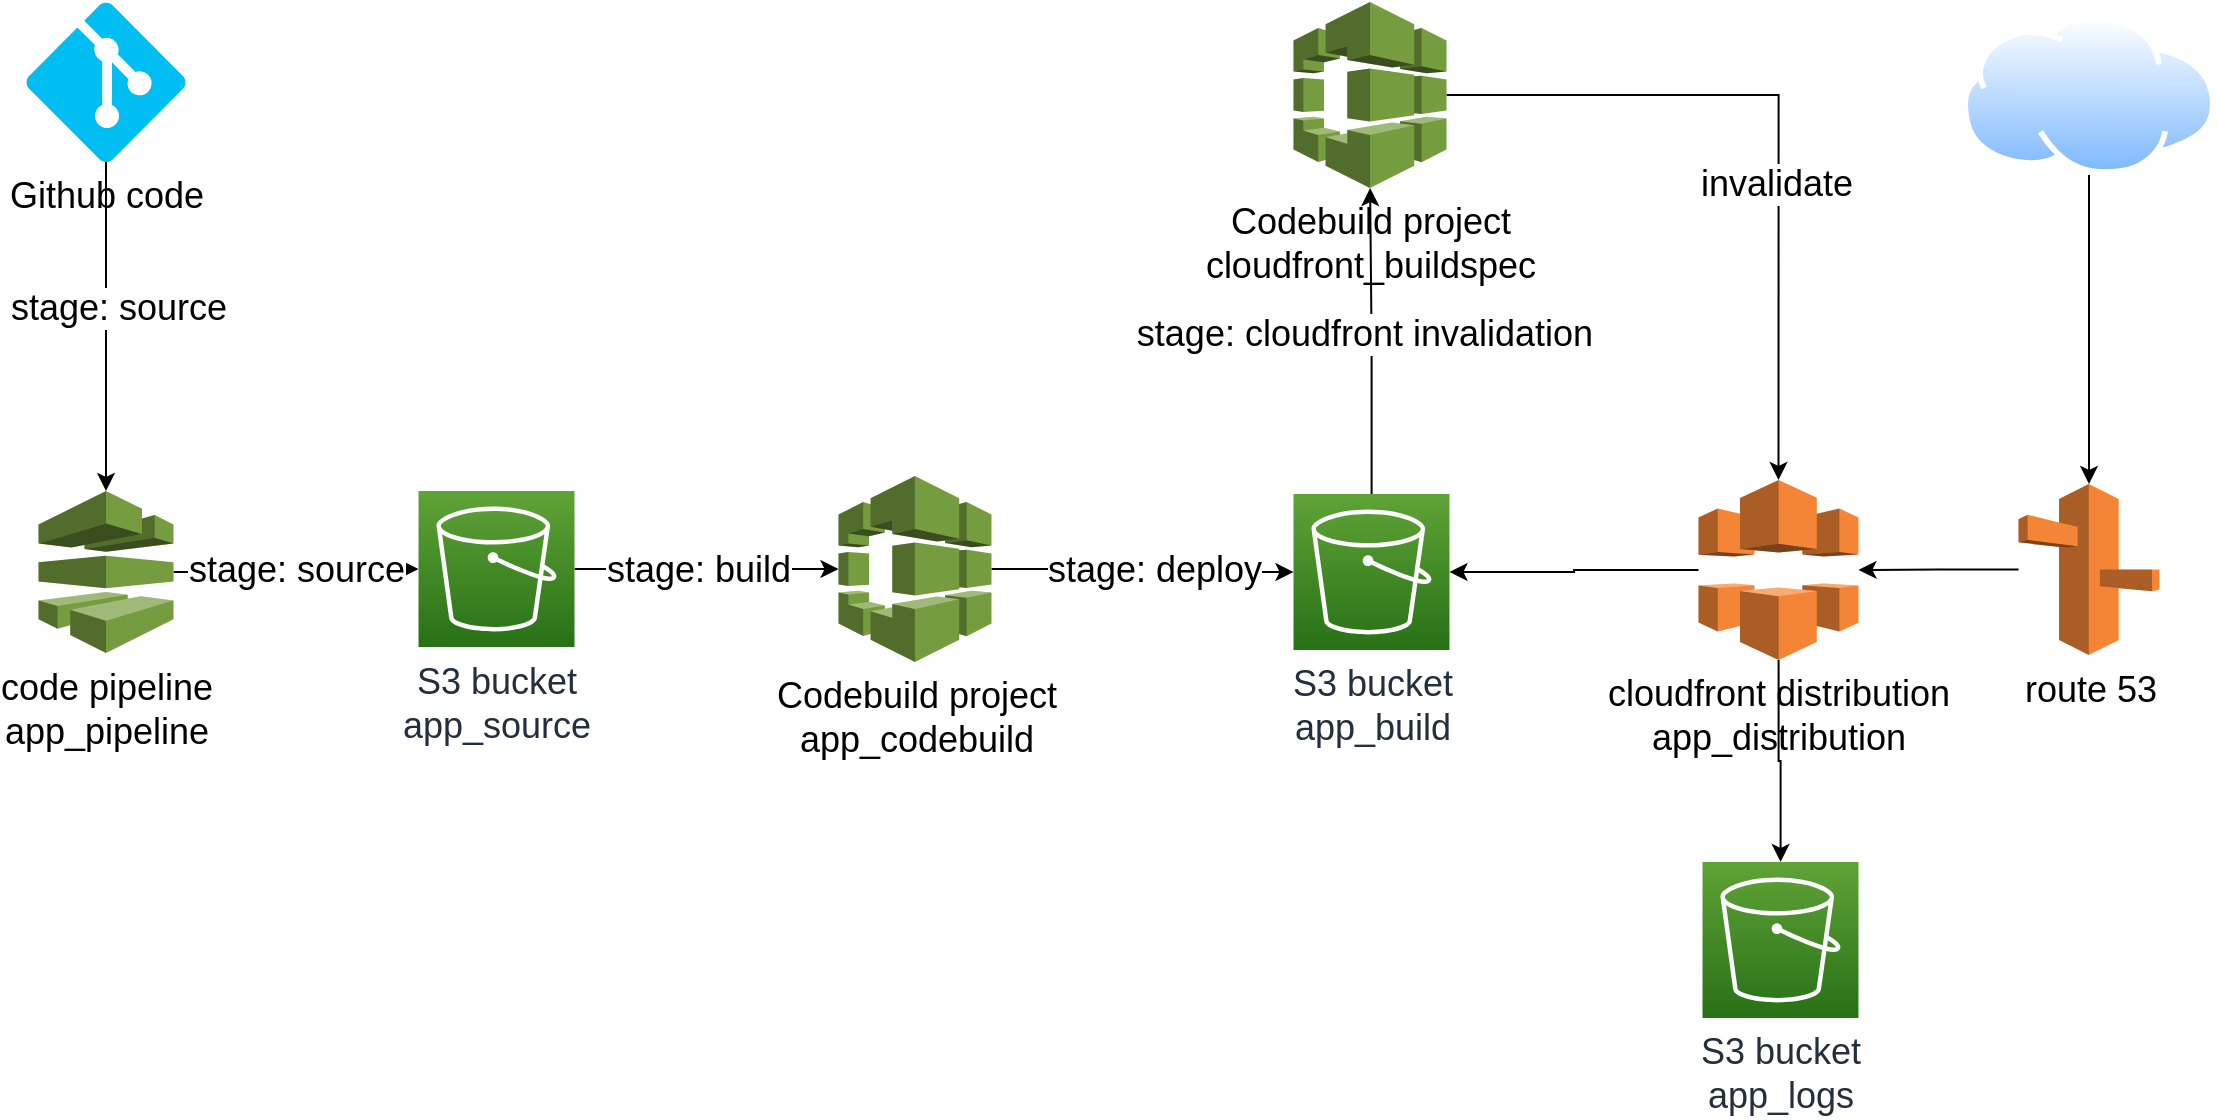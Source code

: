 <mxfile version="14.4.9" type="device"><diagram id="Ht1M8jgEwFfnCIfOTk4-" name="Page-1"><mxGraphModel dx="1483" dy="829" grid="1" gridSize="10" guides="1" tooltips="1" connect="1" arrows="1" fold="1" page="1" pageScale="1" pageWidth="1169" pageHeight="827" math="0" shadow="0"><root><mxCell id="0"/><mxCell id="1" parent="0"/><mxCell id="UEzPUAAOIrF-is8g5C7q-116" value="&lt;span style=&quot;font-size: 18px&quot;&gt;S3 bucket&lt;/span&gt;&lt;br&gt;&lt;span style=&quot;font-size: 18px&quot;&gt;app_build&lt;/span&gt;" style="outlineConnect=0;fontColor=#232F3E;gradientColor=#60A337;gradientDirection=north;fillColor=#277116;strokeColor=#ffffff;dashed=0;verticalLabelPosition=bottom;verticalAlign=top;align=center;html=1;fontSize=12;fontStyle=0;aspect=fixed;shape=mxgraph.aws4.resourceIcon;resIcon=mxgraph.aws4.s3;labelBackgroundColor=#ffffff;" parent="1" vertex="1"><mxGeometry x="684.75" y="406" width="78" height="78" as="geometry"/></mxCell><mxCell id="LY0wHYKNpBncB9ca9_Fw-26" style="edgeStyle=orthogonalEdgeStyle;rounded=0;orthogonalLoop=1;jettySize=auto;html=1;exitX=1;exitY=0.5;exitDx=0;exitDy=0;exitPerimeter=0;" edge="1" parent="1" source="usOVSDFBhT3vi-BvECD4-9" target="UEzPUAAOIrF-is8g5C7q-116"><mxGeometry relative="1" as="geometry"><mxPoint x="97.25" y="731.5" as="targetPoint"/></mxGeometry></mxCell><mxCell id="LY0wHYKNpBncB9ca9_Fw-27" value="&lt;font style=&quot;font-size: 18px&quot;&gt;stage: deploy&lt;/font&gt;" style="edgeLabel;html=1;align=center;verticalAlign=middle;resizable=0;points=[];" vertex="1" connectable="0" parent="LY0wHYKNpBncB9ca9_Fw-26"><mxGeometry x="-0.234" y="-3" relative="1" as="geometry"><mxPoint x="22.67" y="-3" as="offset"/></mxGeometry></mxCell><mxCell id="LY0wHYKNpBncB9ca9_Fw-28" style="edgeStyle=orthogonalEdgeStyle;rounded=0;orthogonalLoop=1;jettySize=auto;html=1;" edge="1" parent="1" source="UEzPUAAOIrF-is8g5C7q-116" target="LY0wHYKNpBncB9ca9_Fw-1"><mxGeometry relative="1" as="geometry"/></mxCell><mxCell id="LY0wHYKNpBncB9ca9_Fw-29" value="&lt;font style=&quot;font-size: 18px&quot;&gt;stage: cloudfront invalidation&lt;/font&gt;" style="edgeLabel;html=1;align=center;verticalAlign=middle;resizable=0;points=[];" vertex="1" connectable="0" parent="LY0wHYKNpBncB9ca9_Fw-28"><mxGeometry x="0.061" y="3" relative="1" as="geometry"><mxPoint as="offset"/></mxGeometry></mxCell><mxCell id="LY0wHYKNpBncB9ca9_Fw-31" value="&lt;font style=&quot;font-size: 18px&quot;&gt;stage: source&lt;/font&gt;" style="edgeStyle=orthogonalEdgeStyle;rounded=0;orthogonalLoop=1;jettySize=auto;html=1;" edge="1" parent="1" source="usOVSDFBhT3vi-BvECD4-3" target="LY0wHYKNpBncB9ca9_Fw-4"><mxGeometry x="0.012" relative="1" as="geometry"><mxPoint as="offset"/></mxGeometry></mxCell><mxCell id="usOVSDFBhT3vi-BvECD4-3" value="&lt;font&gt;&lt;span style=&quot;font-size: 18px&quot;&gt;code pipeline&lt;/span&gt;&lt;br&gt;&lt;span style=&quot;font-size: 18px&quot;&gt;app_pipeline&lt;/span&gt;&lt;br&gt;&lt;/font&gt;" style="outlineConnect=0;dashed=0;verticalLabelPosition=bottom;verticalAlign=top;align=center;html=1;shape=mxgraph.aws3.codepipeline;fillColor=#759C3E;gradientColor=none;" parent="1" vertex="1"><mxGeometry x="57.25" y="404.5" width="67.5" height="81" as="geometry"/></mxCell><mxCell id="LY0wHYKNpBncB9ca9_Fw-37" style="edgeStyle=orthogonalEdgeStyle;rounded=0;orthogonalLoop=1;jettySize=auto;html=1;entryX=1;entryY=0.5;entryDx=0;entryDy=0;entryPerimeter=0;" edge="1" parent="1" source="usOVSDFBhT3vi-BvECD4-4" target="usOVSDFBhT3vi-BvECD4-5"><mxGeometry relative="1" as="geometry"/></mxCell><mxCell id="usOVSDFBhT3vi-BvECD4-4" value="&lt;font style=&quot;font-size: 18px&quot;&gt;route 53&lt;/font&gt;" style="outlineConnect=0;dashed=0;verticalLabelPosition=bottom;verticalAlign=top;align=center;html=1;shape=mxgraph.aws3.route_53;fillColor=#F58536;gradientColor=none;" parent="1" vertex="1"><mxGeometry x="1047.25" y="401" width="70.5" height="85.5" as="geometry"/></mxCell><mxCell id="LY0wHYKNpBncB9ca9_Fw-35" style="edgeStyle=orthogonalEdgeStyle;rounded=0;orthogonalLoop=1;jettySize=auto;html=1;" edge="1" parent="1" source="usOVSDFBhT3vi-BvECD4-5" target="UEzPUAAOIrF-is8g5C7q-116"><mxGeometry relative="1" as="geometry"/></mxCell><mxCell id="LY0wHYKNpBncB9ca9_Fw-36" style="edgeStyle=orthogonalEdgeStyle;rounded=0;orthogonalLoop=1;jettySize=auto;html=1;" edge="1" parent="1" source="usOVSDFBhT3vi-BvECD4-5" target="LY0wHYKNpBncB9ca9_Fw-3"><mxGeometry relative="1" as="geometry"/></mxCell><mxCell id="usOVSDFBhT3vi-BvECD4-5" value="&lt;font&gt;&lt;span style=&quot;font-size: 18px&quot;&gt;cloudfront distribution&lt;/span&gt;&lt;br&gt;&lt;span style=&quot;font-size: 18px&quot;&gt;app_distribution&lt;/span&gt;&lt;br&gt;&lt;/font&gt;" style="outlineConnect=0;dashed=0;verticalLabelPosition=bottom;verticalAlign=top;align=center;html=1;shape=mxgraph.aws3.cloudfront;fillColor=#F58536;gradientColor=none;" parent="1" vertex="1"><mxGeometry x="887.25" y="399" width="80" height="90" as="geometry"/></mxCell><mxCell id="LY0wHYKNpBncB9ca9_Fw-16" style="edgeStyle=orthogonalEdgeStyle;rounded=0;orthogonalLoop=1;jettySize=auto;html=1;entryX=0.5;entryY=0;entryDx=0;entryDy=0;entryPerimeter=0;" edge="1" parent="1" source="usOVSDFBhT3vi-BvECD4-6" target="usOVSDFBhT3vi-BvECD4-3"><mxGeometry relative="1" as="geometry"/></mxCell><mxCell id="LY0wHYKNpBncB9ca9_Fw-17" value="&lt;font style=&quot;font-size: 18px&quot;&gt;stage: source&lt;/font&gt;" style="edgeLabel;html=1;align=center;verticalAlign=middle;resizable=0;points=[];" vertex="1" connectable="0" parent="LY0wHYKNpBncB9ca9_Fw-16"><mxGeometry x="-0.11" y="6" relative="1" as="geometry"><mxPoint as="offset"/></mxGeometry></mxCell><mxCell id="usOVSDFBhT3vi-BvECD4-6" value="&lt;font style=&quot;font-size: 18px&quot;&gt;Github code&lt;/font&gt;" style="verticalLabelPosition=bottom;html=1;verticalAlign=top;align=center;strokeColor=none;fillColor=#00BEF2;shape=mxgraph.azure.git_repository;" parent="1" vertex="1"><mxGeometry x="51" y="160" width="80" height="80" as="geometry"/></mxCell><mxCell id="usOVSDFBhT3vi-BvECD4-9" value="&lt;font&gt;&lt;span style=&quot;font-size: 18px&quot;&gt;Codebuild project&lt;/span&gt;&lt;br&gt;&lt;span style=&quot;font-size: 18px&quot;&gt;app_codebuild&lt;/span&gt;&lt;br&gt;&lt;/font&gt;" style="outlineConnect=0;dashed=0;verticalLabelPosition=bottom;verticalAlign=top;align=center;html=1;shape=mxgraph.aws3.codebuild;fillColor=#759C3E;gradientColor=none;" parent="1" vertex="1"><mxGeometry x="457.25" y="397" width="76.5" height="93" as="geometry"/></mxCell><mxCell id="LY0wHYKNpBncB9ca9_Fw-34" style="edgeStyle=orthogonalEdgeStyle;rounded=0;orthogonalLoop=1;jettySize=auto;html=1;entryX=0.5;entryY=0;entryDx=0;entryDy=0;entryPerimeter=0;" edge="1" parent="1" source="LY0wHYKNpBncB9ca9_Fw-1" target="usOVSDFBhT3vi-BvECD4-5"><mxGeometry relative="1" as="geometry"/></mxCell><mxCell id="LY0wHYKNpBncB9ca9_Fw-38" value="&lt;font style=&quot;font-size: 18px&quot;&gt;invalidate&lt;/font&gt;" style="edgeLabel;html=1;align=center;verticalAlign=middle;resizable=0;points=[];" vertex="1" connectable="0" parent="LY0wHYKNpBncB9ca9_Fw-34"><mxGeometry x="0.025" y="-2" relative="1" as="geometry"><mxPoint y="26.33" as="offset"/></mxGeometry></mxCell><mxCell id="LY0wHYKNpBncB9ca9_Fw-1" value="&lt;font&gt;&lt;span style=&quot;font-size: 18px&quot;&gt;Codebuild project&lt;/span&gt;&lt;br&gt;&lt;span style=&quot;font-size: 18px&quot;&gt;cloudfront_buildspec&lt;/span&gt;&lt;br&gt;&lt;/font&gt;" style="outlineConnect=0;dashed=0;verticalLabelPosition=bottom;verticalAlign=top;align=center;html=1;shape=mxgraph.aws3.codebuild;fillColor=#759C3E;gradientColor=none;" vertex="1" parent="1"><mxGeometry x="684.75" y="160" width="76.5" height="93" as="geometry"/></mxCell><mxCell id="LY0wHYKNpBncB9ca9_Fw-3" value="&lt;span style=&quot;font-size: 18px&quot;&gt;S3 bucket&lt;/span&gt;&lt;br&gt;&lt;span style=&quot;font-size: 18px&quot;&gt;app_logs&lt;/span&gt;" style="outlineConnect=0;fontColor=#232F3E;gradientColor=#60A337;gradientDirection=north;fillColor=#277116;strokeColor=#ffffff;dashed=0;verticalLabelPosition=bottom;verticalAlign=top;align=center;html=1;fontSize=12;fontStyle=0;aspect=fixed;shape=mxgraph.aws4.resourceIcon;resIcon=mxgraph.aws4.s3;labelBackgroundColor=#ffffff;" vertex="1" parent="1"><mxGeometry x="889.25" y="590" width="78" height="78" as="geometry"/></mxCell><mxCell id="LY0wHYKNpBncB9ca9_Fw-10" value="&lt;font style=&quot;font-size: 18px&quot;&gt;stage: build&lt;/font&gt;" style="edgeStyle=orthogonalEdgeStyle;rounded=0;orthogonalLoop=1;jettySize=auto;html=1;" edge="1" parent="1" source="LY0wHYKNpBncB9ca9_Fw-4" target="usOVSDFBhT3vi-BvECD4-9"><mxGeometry x="-0.06" relative="1" as="geometry"><Array as="points"><mxPoint x="387.25" y="444"/><mxPoint x="387.25" y="444"/></Array><mxPoint as="offset"/></mxGeometry></mxCell><mxCell id="LY0wHYKNpBncB9ca9_Fw-4" value="&lt;span style=&quot;font-size: 18px&quot;&gt;S3 bucket&lt;/span&gt;&lt;br&gt;&lt;span style=&quot;font-size: 18px&quot;&gt;app_source&lt;/span&gt;" style="outlineConnect=0;fontColor=#232F3E;gradientColor=#60A337;gradientDirection=north;fillColor=#277116;strokeColor=#ffffff;dashed=0;verticalLabelPosition=bottom;verticalAlign=top;align=center;html=1;fontSize=12;fontStyle=0;aspect=fixed;shape=mxgraph.aws4.resourceIcon;resIcon=mxgraph.aws4.s3;labelBackgroundColor=#ffffff;" vertex="1" parent="1"><mxGeometry x="247.25" y="404.5" width="78" height="78" as="geometry"/></mxCell><mxCell id="LY0wHYKNpBncB9ca9_Fw-40" style="edgeStyle=orthogonalEdgeStyle;rounded=0;orthogonalLoop=1;jettySize=auto;html=1;entryX=0.5;entryY=0;entryDx=0;entryDy=0;entryPerimeter=0;" edge="1" parent="1" source="LY0wHYKNpBncB9ca9_Fw-39" target="usOVSDFBhT3vi-BvECD4-4"><mxGeometry relative="1" as="geometry"/></mxCell><mxCell id="LY0wHYKNpBncB9ca9_Fw-39" value="" style="aspect=fixed;perimeter=ellipsePerimeter;html=1;align=center;shadow=0;dashed=0;spacingTop=3;image;image=img/lib/active_directory/internet_cloud.svg;" vertex="1" parent="1"><mxGeometry x="1019.01" y="166.5" width="126.98" height="80" as="geometry"/></mxCell></root></mxGraphModel></diagram></mxfile>